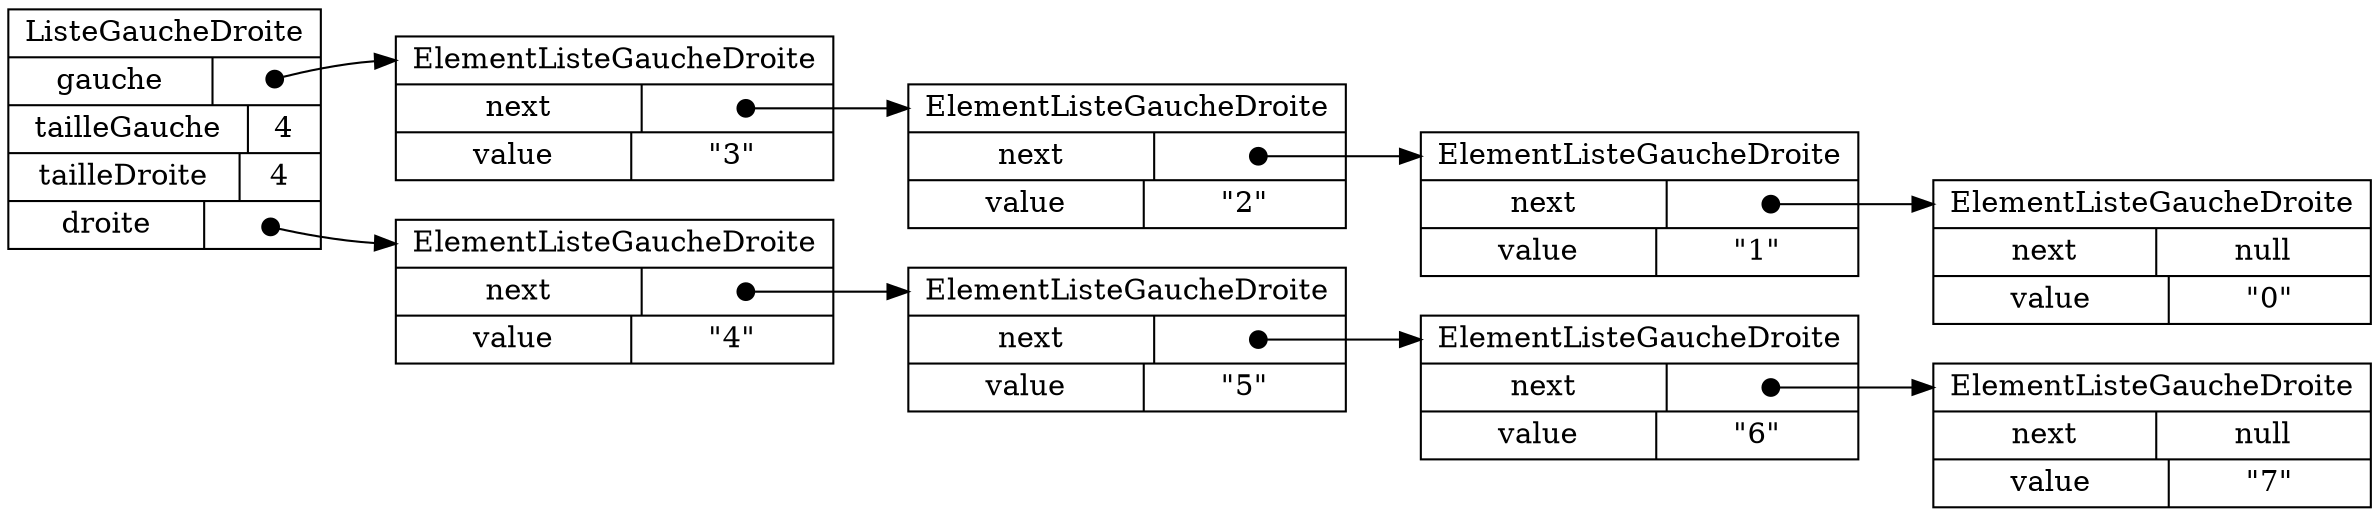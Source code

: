 digraph "leftRightList08" {
graph ["rankdir"="LR","compound"="true"]
"" ["shape"="record","label"="<_C>ListeGaucheDroite|{gauche|<gauche_gauche>}|{tailleGauche|4}|{tailleDroite|4}|{droite|<droite_droite>}","style"="filled","fillcolor"="white"]
"gauche" ["shape"="record","label"="<_C>ElementListeGaucheDroite|{next|<next_next>}|{value|\"3\"}","style"="filled","fillcolor"="white"]
"gauche¤next" ["shape"="record","label"="<_C>ElementListeGaucheDroite|{next|<next_next>}|{value|\"2\"}","style"="filled","fillcolor"="white"]
"gauche¤next¤next" ["shape"="record","label"="<_C>ElementListeGaucheDroite|{next|<next_next>}|{value|\"1\"}","style"="filled","fillcolor"="white"]
"gauche¤next¤next¤next" ["shape"="record","label"="<_C>ElementListeGaucheDroite|{next|null}|{value|\"0\"}","style"="filled","fillcolor"="white"]
"droite" ["shape"="record","label"="<_C>ElementListeGaucheDroite|{next|<next_next>}|{value|\"4\"}","style"="filled","fillcolor"="white"]
"droite¤next" ["shape"="record","label"="<_C>ElementListeGaucheDroite|{next|<next_next>}|{value|\"5\"}","style"="filled","fillcolor"="white"]
"droite¤next¤next" ["shape"="record","label"="<_C>ElementListeGaucheDroite|{next|<next_next>}|{value|\"6\"}","style"="filled","fillcolor"="white"]
"droite¤next¤next¤next" ["shape"="record","label"="<_C>ElementListeGaucheDroite|{next|null}|{value|\"7\"}","style"="filled","fillcolor"="white"]
"":"droite_droite":c -> "droite":"_C" ["tailclip"="false","arrowtail"="dot","dir"="both","label"=""]
"":"gauche_gauche":c -> "gauche":"_C" ["tailclip"="false","arrowtail"="dot","dir"="both","label"=""]
"gauche":"next_next":c -> "gauche¤next":"_C" ["tailclip"="false","arrowtail"="dot","dir"="both","label"=""]
"gauche¤next":"next_next":c -> "gauche¤next¤next":"_C" ["tailclip"="false","arrowtail"="dot","dir"="both","label"=""]
"gauche¤next¤next":"next_next":c -> "gauche¤next¤next¤next":"_C" ["tailclip"="false","arrowtail"="dot","dir"="both","label"=""]
"droite":"next_next":c -> "droite¤next":"_C" ["tailclip"="false","arrowtail"="dot","dir"="both","label"=""]
"droite¤next":"next_next":c -> "droite¤next¤next":"_C" ["tailclip"="false","arrowtail"="dot","dir"="both","label"=""]
"droite¤next¤next":"next_next":c -> "droite¤next¤next¤next":"_C" ["tailclip"="false","arrowtail"="dot","dir"="both","label"=""]
}